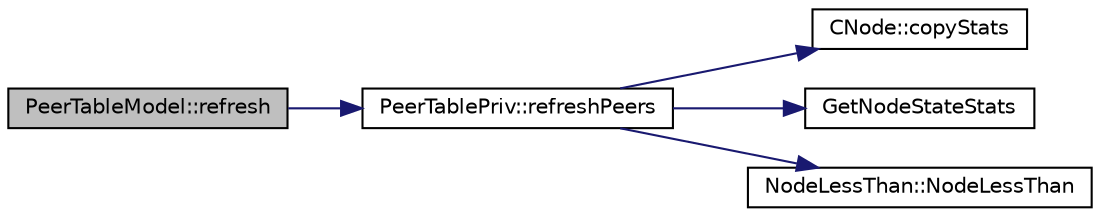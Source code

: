 digraph "PeerTableModel::refresh"
{
  edge [fontname="Helvetica",fontsize="10",labelfontname="Helvetica",labelfontsize="10"];
  node [fontname="Helvetica",fontsize="10",shape=record];
  rankdir="LR";
  Node34 [label="PeerTableModel::refresh",height=0.2,width=0.4,color="black", fillcolor="grey75", style="filled", fontcolor="black"];
  Node34 -> Node35 [color="midnightblue",fontsize="10",style="solid",fontname="Helvetica"];
  Node35 [label="PeerTablePriv::refreshPeers",height=0.2,width=0.4,color="black", fillcolor="white", style="filled",URL="$dd/d0b/class_peer_table_priv.html#a304d99874f6cd0c67ed207546a5ca904",tooltip="Pull a full list of peers from vNodes into our cache. "];
  Node35 -> Node36 [color="midnightblue",fontsize="10",style="solid",fontname="Helvetica"];
  Node36 [label="CNode::copyStats",height=0.2,width=0.4,color="black", fillcolor="white", style="filled",URL="$d1/d64/class_c_node.html#aaa77188d9df85b80e3f8a30292acf6a9"];
  Node35 -> Node37 [color="midnightblue",fontsize="10",style="solid",fontname="Helvetica"];
  Node37 [label="GetNodeStateStats",height=0.2,width=0.4,color="black", fillcolor="white", style="filled",URL="$df/d0a/main_8cpp.html#af0793c7c14e94d2d642f4ac89067a429",tooltip="Get statistics from node state. "];
  Node35 -> Node38 [color="midnightblue",fontsize="10",style="solid",fontname="Helvetica"];
  Node38 [label="NodeLessThan::NodeLessThan",height=0.2,width=0.4,color="black", fillcolor="white", style="filled",URL="$dc/d08/class_node_less_than.html#ab9d2ef05545cba5acb3b3bc2ea9c859c"];
}
